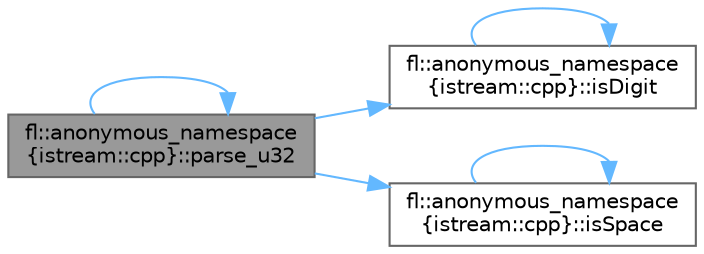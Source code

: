 digraph "fl::anonymous_namespace{istream::cpp}::parse_u32"
{
 // INTERACTIVE_SVG=YES
 // LATEX_PDF_SIZE
  bgcolor="transparent";
  edge [fontname=Helvetica,fontsize=10,labelfontname=Helvetica,labelfontsize=10];
  node [fontname=Helvetica,fontsize=10,shape=box,height=0.2,width=0.4];
  rankdir="LR";
  Node1 [id="Node000001",label="fl::anonymous_namespace\l\{istream::cpp\}::parse_u32",height=0.2,width=0.4,color="gray40", fillcolor="grey60", style="filled", fontcolor="black",tooltip=" "];
  Node1 -> Node2 [id="edge1_Node000001_Node000002",color="steelblue1",style="solid",tooltip=" "];
  Node2 [id="Node000002",label="fl::anonymous_namespace\l\{istream::cpp\}::isDigit",height=0.2,width=0.4,color="grey40", fillcolor="white", style="filled",URL="$d5/d2d/namespacefl_1_1anonymous__namespace_02istream_8cpp_03_acaeb430bec8cce3407815570b71b0850.html#acaeb430bec8cce3407815570b71b0850",tooltip=" "];
  Node2 -> Node2 [id="edge2_Node000002_Node000002",color="steelblue1",style="solid",tooltip=" "];
  Node1 -> Node3 [id="edge3_Node000001_Node000003",color="steelblue1",style="solid",tooltip=" "];
  Node3 [id="Node000003",label="fl::anonymous_namespace\l\{istream::cpp\}::isSpace",height=0.2,width=0.4,color="grey40", fillcolor="white", style="filled",URL="$d5/d2d/namespacefl_1_1anonymous__namespace_02istream_8cpp_03_ae10ed9b9914102b7f0b2ec5a492ed06a.html#ae10ed9b9914102b7f0b2ec5a492ed06a",tooltip=" "];
  Node3 -> Node3 [id="edge4_Node000003_Node000003",color="steelblue1",style="solid",tooltip=" "];
  Node1 -> Node1 [id="edge5_Node000001_Node000001",color="steelblue1",style="solid",tooltip=" "];
}
